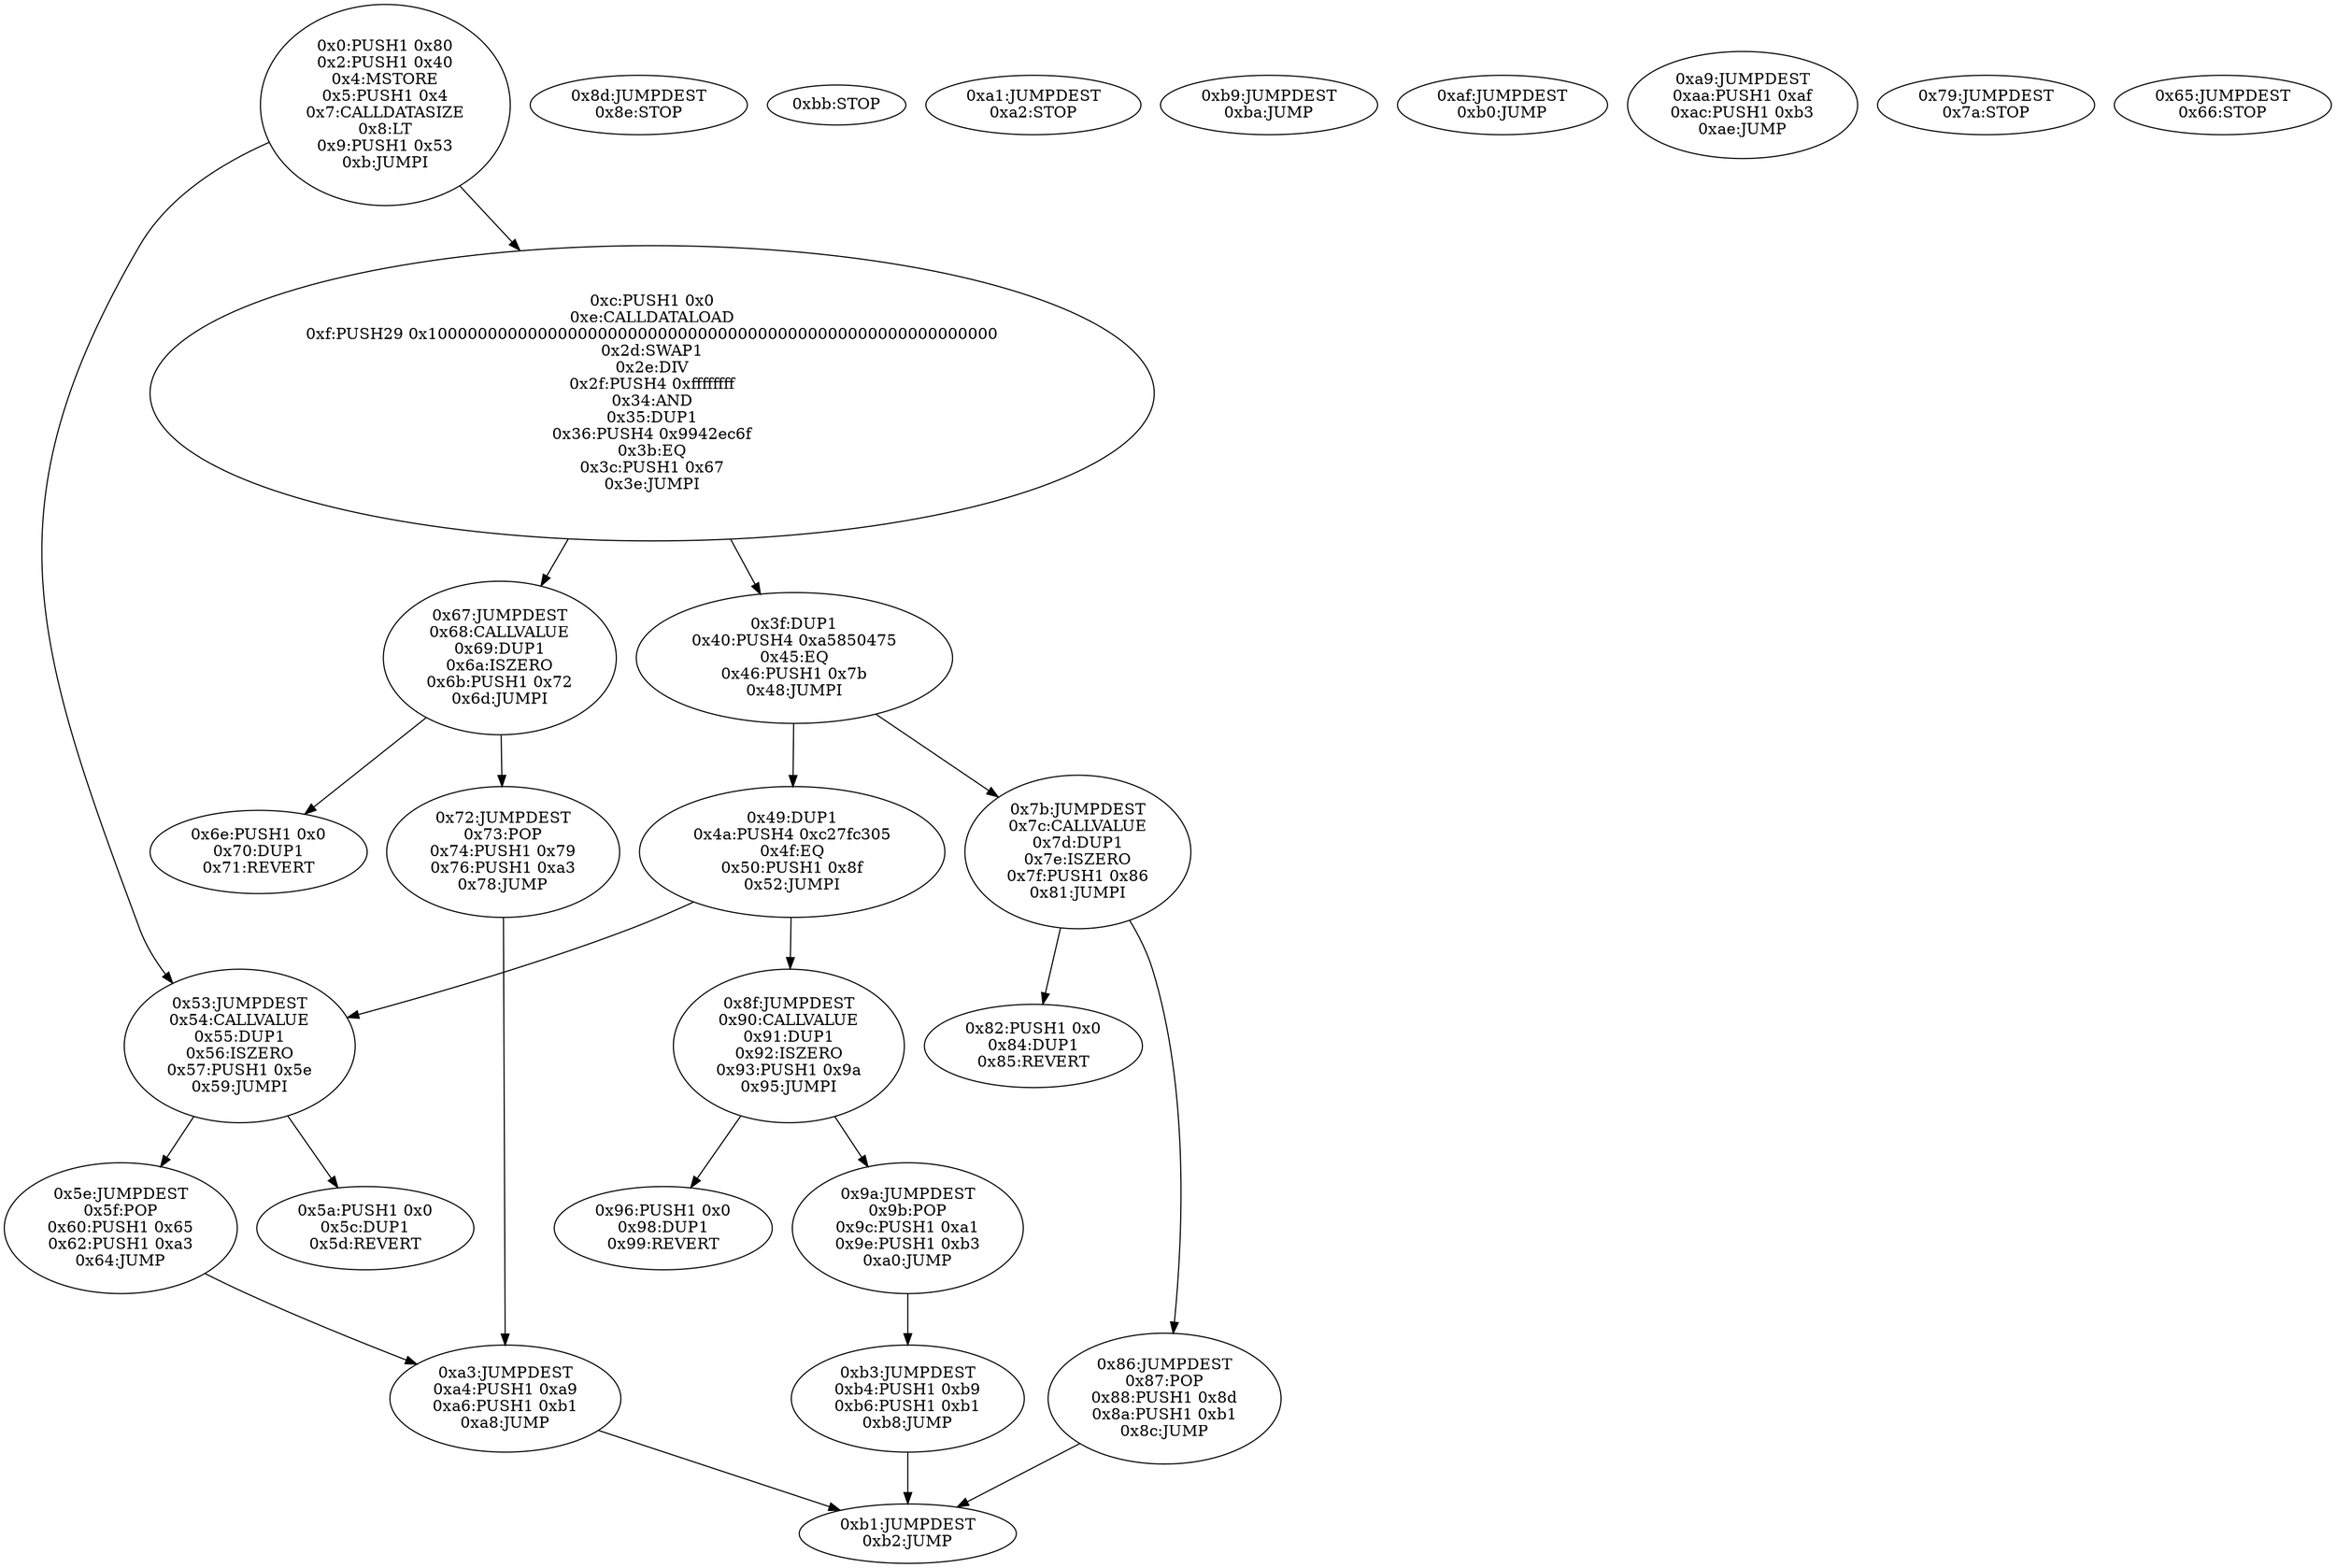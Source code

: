 digraph{
94[label="0x5e:JUMPDEST
0x5f:POP
0x60:PUSH1 0x65
0x62:PUSH1 0xa3
0x64:JUMP"]
94 -> 163
83[label="0x53:JUMPDEST
0x54:CALLVALUE
0x55:DUP1
0x56:ISZERO
0x57:PUSH1 0x5e
0x59:JUMPI"]
83 -> 94
83 -> 90
123[label="0x7b:JUMPDEST
0x7c:CALLVALUE
0x7d:DUP1
0x7e:ISZERO
0x7f:PUSH1 0x86
0x81:JUMPI"]
123 -> 134
123 -> 130
73[label="0x49:DUP1
0x4a:PUSH4 0xc27fc305
0x4f:EQ
0x50:PUSH1 0x8f
0x52:JUMPI"]
73 -> 143
73 -> 83
12[label="0xc:PUSH1 0x0
0xe:CALLDATALOAD
0xf:PUSH29 0x100000000000000000000000000000000000000000000000000000000
0x2d:SWAP1
0x2e:DIV
0x2f:PUSH4 0xffffffff
0x34:AND
0x35:DUP1
0x36:PUSH4 0x9942ec6f
0x3b:EQ
0x3c:PUSH1 0x67
0x3e:JUMPI"]
12 -> 63
12 -> 103
163[label="0xa3:JUMPDEST
0xa4:PUSH1 0xa9
0xa6:PUSH1 0xb1
0xa8:JUMP"]
163 -> 177
141[label="0x8d:JUMPDEST
0x8e:STOP"]
63[label="0x3f:DUP1
0x40:PUSH4 0xa5850475
0x45:EQ
0x46:PUSH1 0x7b
0x48:JUMPI"]
63 -> 73
63 -> 123
187[label="0xbb:STOP"]
130[label="0x82:PUSH1 0x0
0x84:DUP1
0x85:REVERT"]
161[label="0xa1:JUMPDEST
0xa2:STOP"]
134[label="0x86:JUMPDEST
0x87:POP
0x88:PUSH1 0x8d
0x8a:PUSH1 0xb1
0x8c:JUMP"]
134 -> 177
150[label="0x96:PUSH1 0x0
0x98:DUP1
0x99:REVERT"]
114[label="0x72:JUMPDEST
0x73:POP
0x74:PUSH1 0x79
0x76:PUSH1 0xa3
0x78:JUMP"]
114 -> 163
103[label="0x67:JUMPDEST
0x68:CALLVALUE
0x69:DUP1
0x6a:ISZERO
0x6b:PUSH1 0x72
0x6d:JUMPI"]
103 -> 110
103 -> 114
185[label="0xb9:JUMPDEST
0xba:JUMP"]
175[label="0xaf:JUMPDEST
0xb0:JUMP"]
169[label="0xa9:JUMPDEST
0xaa:PUSH1 0xaf
0xac:PUSH1 0xb3
0xae:JUMP"]
110[label="0x6e:PUSH1 0x0
0x70:DUP1
0x71:REVERT"]
154[label="0x9a:JUMPDEST
0x9b:POP
0x9c:PUSH1 0xa1
0x9e:PUSH1 0xb3
0xa0:JUMP"]
154 -> 179
177[label="0xb1:JUMPDEST
0xb2:JUMP"]
143[label="0x8f:JUMPDEST
0x90:CALLVALUE
0x91:DUP1
0x92:ISZERO
0x93:PUSH1 0x9a
0x95:JUMPI"]
143 -> 150
143 -> 154
121[label="0x79:JUMPDEST
0x7a:STOP"]
0[label="0x0:PUSH1 0x80
0x2:PUSH1 0x40
0x4:MSTORE
0x5:PUSH1 0x4
0x7:CALLDATASIZE
0x8:LT
0x9:PUSH1 0x53
0xb:JUMPI"]
0 -> 12
0 -> 83
179[label="0xb3:JUMPDEST
0xb4:PUSH1 0xb9
0xb6:PUSH1 0xb1
0xb8:JUMP"]
179 -> 177
101[label="0x65:JUMPDEST
0x66:STOP"]
90[label="0x5a:PUSH1 0x0
0x5c:DUP1
0x5d:REVERT"]

}